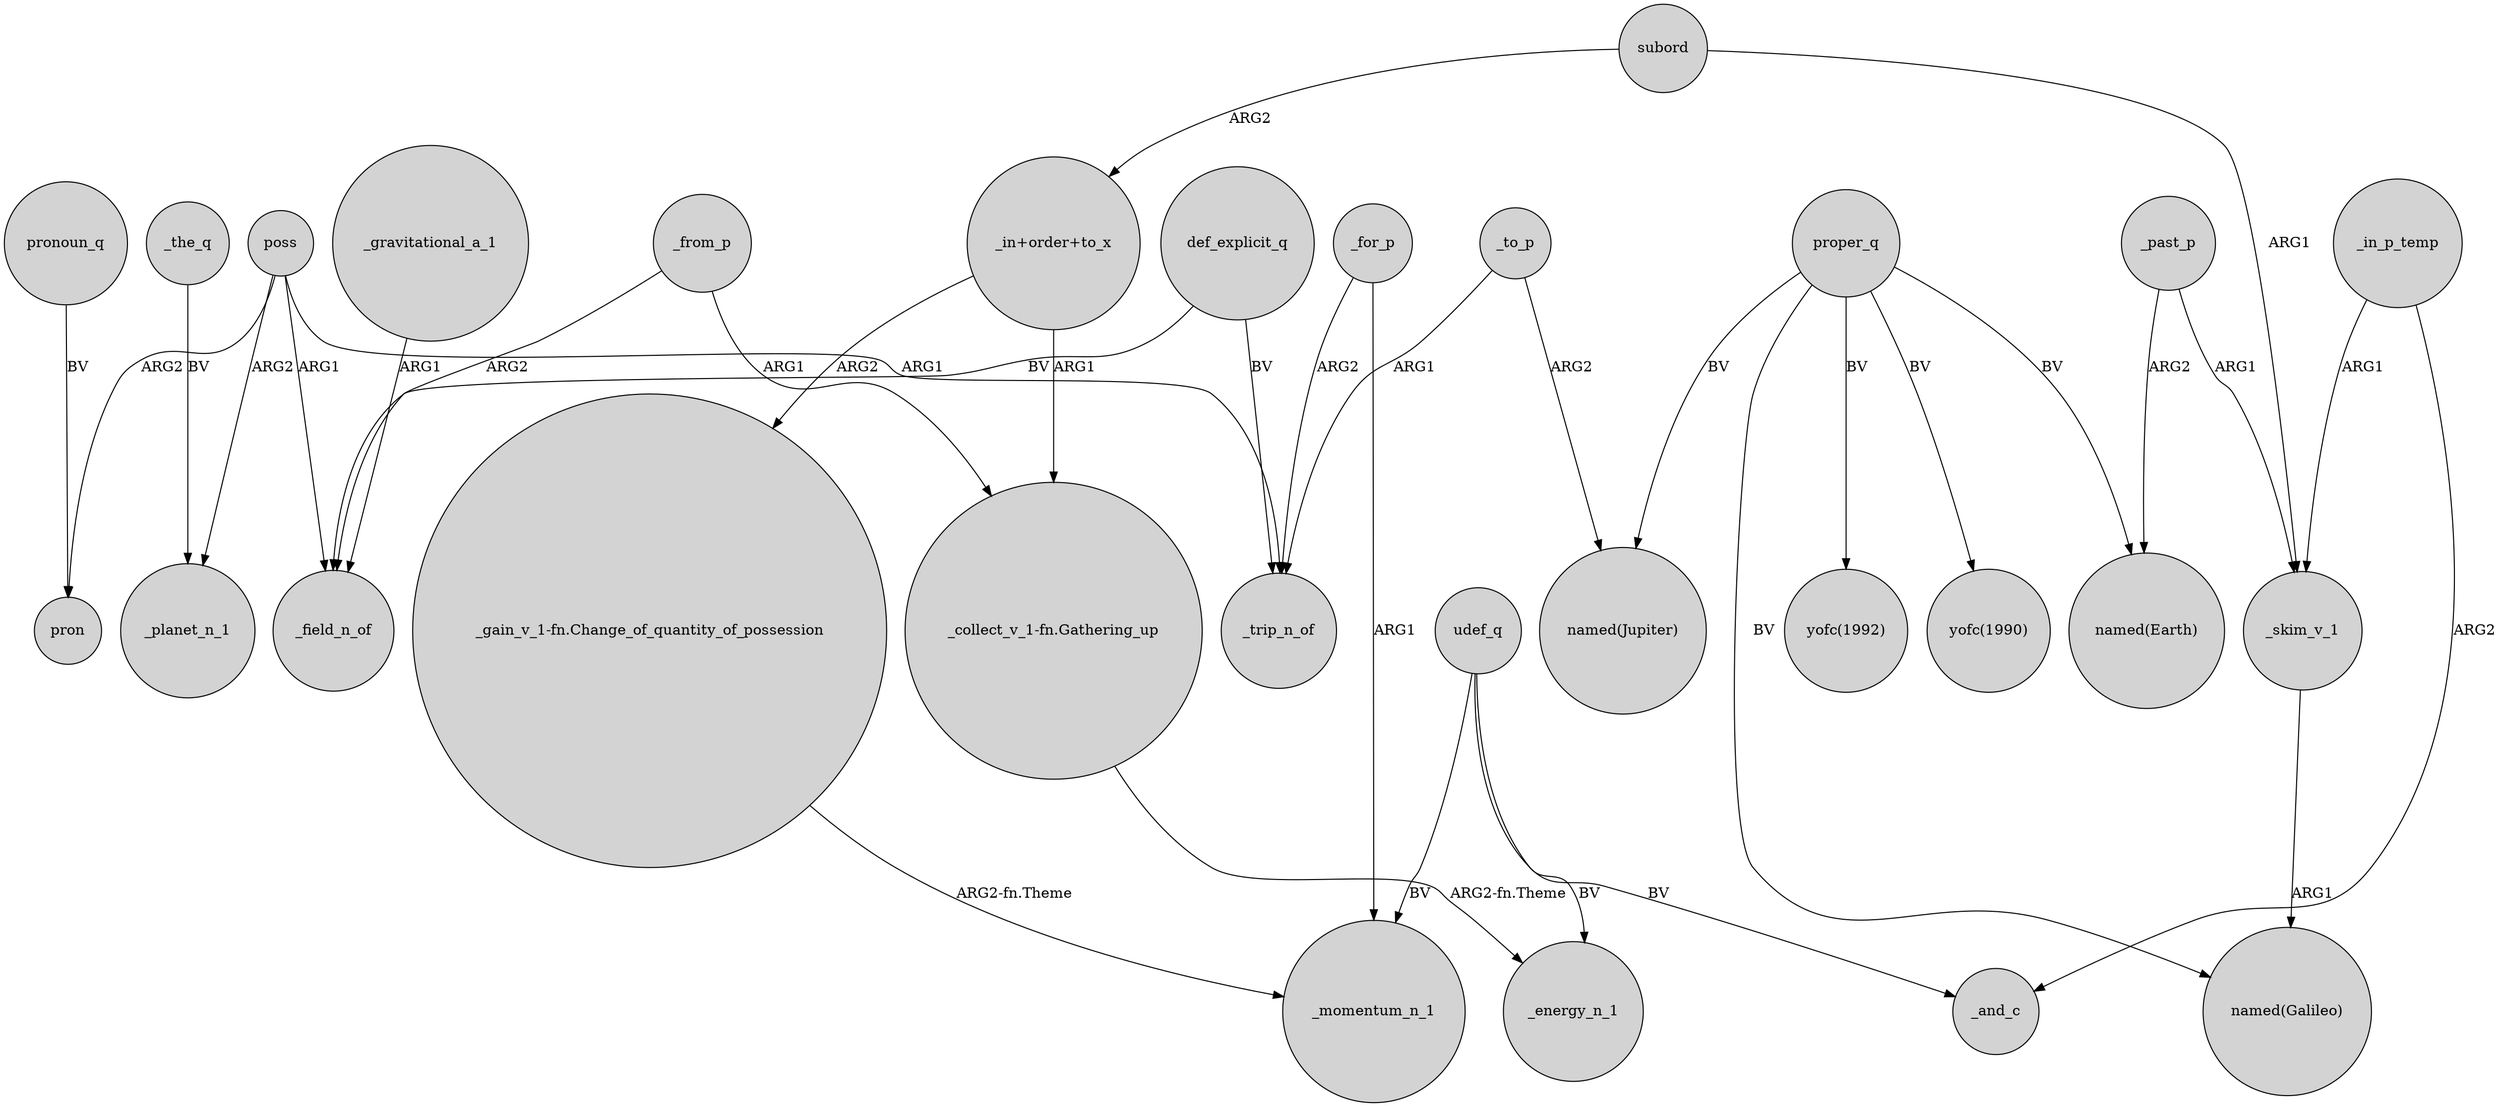 digraph {
	node [shape=circle style=filled]
	udef_q -> _energy_n_1 [label=BV]
	_skim_v_1 -> "named(Galileo)" [label=ARG1]
	poss -> pron [label=ARG2]
	udef_q -> _momentum_n_1 [label=BV]
	"_gain_v_1-fn.Change_of_quantity_of_possession" -> _momentum_n_1 [label="ARG2-fn.Theme"]
	poss -> _trip_n_of [label=ARG1]
	proper_q -> "yofc(1992)" [label=BV]
	"_in+order+to_x" -> "_gain_v_1-fn.Change_of_quantity_of_possession" [label=ARG2]
	poss -> _planet_n_1 [label=ARG2]
	_in_p_temp -> _skim_v_1 [label=ARG1]
	_past_p -> "named(Earth)" [label=ARG2]
	proper_q -> "yofc(1990)" [label=BV]
	poss -> _field_n_of [label=ARG1]
	pronoun_q -> pron [label=BV]
	_from_p -> "_collect_v_1-fn.Gathering_up" [label=ARG1]
	proper_q -> "named(Galileo)" [label=BV]
	proper_q -> "named(Earth)" [label=BV]
	_past_p -> _skim_v_1 [label=ARG1]
	_for_p -> _trip_n_of [label=ARG2]
	subord -> _skim_v_1 [label=ARG1]
	"_in+order+to_x" -> "_collect_v_1-fn.Gathering_up" [label=ARG1]
	def_explicit_q -> _field_n_of [label=BV]
	_the_q -> _planet_n_1 [label=BV]
	_in_p_temp -> _and_c [label=ARG2]
	_gravitational_a_1 -> _field_n_of [label=ARG1]
	def_explicit_q -> _trip_n_of [label=BV]
	_to_p -> _trip_n_of [label=ARG1]
	proper_q -> "named(Jupiter)" [label=BV]
	subord -> "_in+order+to_x" [label=ARG2]
	udef_q -> _and_c [label=BV]
	"_collect_v_1-fn.Gathering_up" -> _energy_n_1 [label="ARG2-fn.Theme"]
	_to_p -> "named(Jupiter)" [label=ARG2]
	_from_p -> _field_n_of [label=ARG2]
	_for_p -> _momentum_n_1 [label=ARG1]
}
